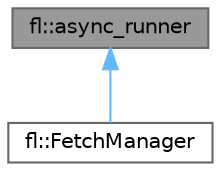 digraph "fl::async_runner"
{
 // INTERACTIVE_SVG=YES
 // LATEX_PDF_SIZE
  bgcolor="transparent";
  edge [fontname=Helvetica,fontsize=10,labelfontname=Helvetica,labelfontsize=10];
  node [fontname=Helvetica,fontsize=10,shape=box,height=0.2,width=0.4];
  Node1 [id="Node000001",label="fl::async_runner",height=0.2,width=0.4,color="gray40", fillcolor="grey60", style="filled", fontcolor="black",tooltip="Generic asynchronous task runner interface."];
  Node1 -> Node2 [id="edge1_Node000001_Node000002",dir="back",color="steelblue1",style="solid",tooltip=" "];
  Node2 [id="Node000002",label="fl::FetchManager",height=0.2,width=0.4,color="gray40", fillcolor="white", style="filled",URL="$d3/d35/classfl_1_1_fetch_manager.html",tooltip="Internal fetch manager for promise tracking."];
}

